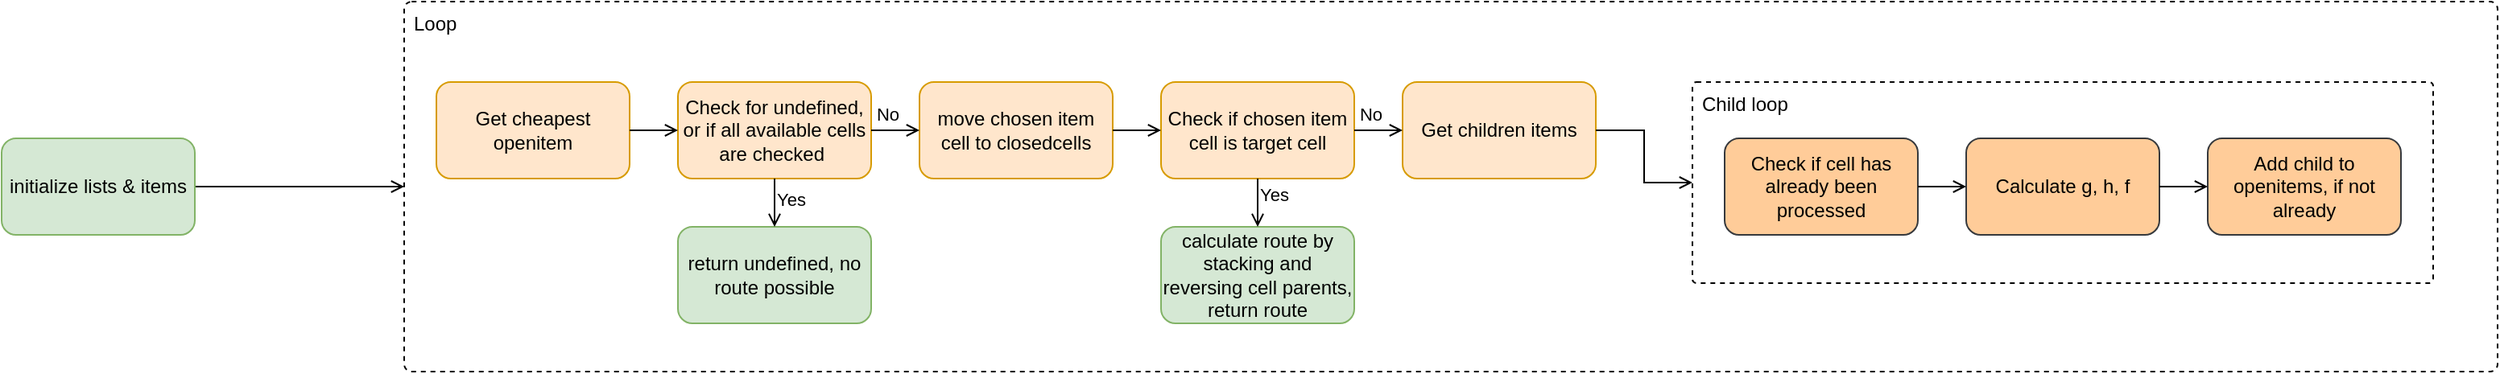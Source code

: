 <mxfile version="14.1.8" type="device"><diagram id="5jFIQgTAEa-CyVOwQkbz" name="Pagina-1"><mxGraphModel dx="2048" dy="1186" grid="1" gridSize="10" guides="1" tooltips="1" connect="1" arrows="1" fold="1" page="1" pageScale="1" pageWidth="1600" pageHeight="900" math="0" shadow="0"><root><mxCell id="0"/><mxCell id="1" parent="0"/><mxCell id="VyCPtxAeooENgOaBUg_r-7" style="edgeStyle=orthogonalEdgeStyle;rounded=0;orthogonalLoop=1;jettySize=auto;html=1;endArrow=open;endFill=0;" edge="1" parent="1" source="VyCPtxAeooENgOaBUg_r-6" target="VyCPtxAeooENgOaBUg_r-4"><mxGeometry relative="1" as="geometry"/></mxCell><mxCell id="VyCPtxAeooENgOaBUg_r-6" value="initialize lists &amp;amp; items" style="rounded=1;whiteSpace=wrap;html=1;fillColor=#d5e8d4;align=center;strokeColor=#82b366;" vertex="1" parent="1"><mxGeometry x="20" y="215" width="120" height="60" as="geometry"/></mxCell><mxCell id="VyCPtxAeooENgOaBUg_r-34" value="" style="group" vertex="1" connectable="0" parent="1"><mxGeometry x="270" y="130" width="1300" height="230" as="geometry"/></mxCell><mxCell id="VyCPtxAeooENgOaBUg_r-4" value="Loop" style="rounded=1;whiteSpace=wrap;html=1;arcSize=2;dashed=1;fillColor=none;align=left;verticalAlign=top;spacingLeft=4;" vertex="1" parent="VyCPtxAeooENgOaBUg_r-34"><mxGeometry width="1300" height="230" as="geometry"/></mxCell><mxCell id="VyCPtxAeooENgOaBUg_r-2" value="Get cheapest openitem" style="rounded=1;whiteSpace=wrap;html=1;fillColor=#ffe6cc;align=center;strokeColor=#d79b00;" vertex="1" parent="VyCPtxAeooENgOaBUg_r-34"><mxGeometry x="20" y="50" width="120" height="60" as="geometry"/></mxCell><mxCell id="VyCPtxAeooENgOaBUg_r-8" value="Check for undefined, or if all available cells are checked&amp;nbsp;" style="rounded=1;whiteSpace=wrap;html=1;fillColor=#ffe6cc;align=center;strokeColor=#d79b00;" vertex="1" parent="VyCPtxAeooENgOaBUg_r-34"><mxGeometry x="170" y="50" width="120" height="60" as="geometry"/></mxCell><mxCell id="VyCPtxAeooENgOaBUg_r-9" style="edgeStyle=orthogonalEdgeStyle;rounded=0;orthogonalLoop=1;jettySize=auto;html=1;endArrow=open;endFill=0;" edge="1" parent="VyCPtxAeooENgOaBUg_r-34" source="VyCPtxAeooENgOaBUg_r-2" target="VyCPtxAeooENgOaBUg_r-8"><mxGeometry relative="1" as="geometry"/></mxCell><mxCell id="VyCPtxAeooENgOaBUg_r-10" value="move chosen item cell to closedcells" style="rounded=1;whiteSpace=wrap;html=1;fillColor=#ffe6cc;align=center;strokeColor=#d79b00;" vertex="1" parent="VyCPtxAeooENgOaBUg_r-34"><mxGeometry x="320" y="50" width="120" height="60" as="geometry"/></mxCell><mxCell id="VyCPtxAeooENgOaBUg_r-13" style="edgeStyle=orthogonalEdgeStyle;rounded=0;orthogonalLoop=1;jettySize=auto;html=1;endArrow=open;endFill=0;" edge="1" parent="VyCPtxAeooENgOaBUg_r-34" source="VyCPtxAeooENgOaBUg_r-8" target="VyCPtxAeooENgOaBUg_r-10"><mxGeometry relative="1" as="geometry"/></mxCell><mxCell id="VyCPtxAeooENgOaBUg_r-15" value="No" style="edgeLabel;html=1;align=center;verticalAlign=middle;resizable=0;points=[];" vertex="1" connectable="0" parent="VyCPtxAeooENgOaBUg_r-13"><mxGeometry x="-0.733" relative="1" as="geometry"><mxPoint x="3.3" y="-10" as="offset"/></mxGeometry></mxCell><mxCell id="VyCPtxAeooENgOaBUg_r-11" value="return undefined, no route possible" style="rounded=1;whiteSpace=wrap;html=1;fillColor=#d5e8d4;align=center;strokeColor=#82b366;" vertex="1" parent="VyCPtxAeooENgOaBUg_r-34"><mxGeometry x="170" y="140" width="120" height="60" as="geometry"/></mxCell><mxCell id="VyCPtxAeooENgOaBUg_r-12" style="edgeStyle=orthogonalEdgeStyle;rounded=0;orthogonalLoop=1;jettySize=auto;html=1;endArrow=open;endFill=0;" edge="1" parent="VyCPtxAeooENgOaBUg_r-34" source="VyCPtxAeooENgOaBUg_r-8" target="VyCPtxAeooENgOaBUg_r-11"><mxGeometry relative="1" as="geometry"/></mxCell><mxCell id="VyCPtxAeooENgOaBUg_r-14" value="Yes" style="edgeLabel;html=1;align=center;verticalAlign=middle;resizable=0;points=[];" vertex="1" connectable="0" parent="VyCPtxAeooENgOaBUg_r-12"><mxGeometry x="0.103" y="-1" relative="1" as="geometry"><mxPoint x="9" as="offset"/></mxGeometry></mxCell><mxCell id="VyCPtxAeooENgOaBUg_r-16" value="Check if chosen item cell is target cell" style="rounded=1;whiteSpace=wrap;html=1;fillColor=#ffe6cc;align=center;strokeColor=#d79b00;" vertex="1" parent="VyCPtxAeooENgOaBUg_r-34"><mxGeometry x="470" y="50" width="120" height="60" as="geometry"/></mxCell><mxCell id="VyCPtxAeooENgOaBUg_r-17" style="edgeStyle=orthogonalEdgeStyle;rounded=0;orthogonalLoop=1;jettySize=auto;html=1;endArrow=open;endFill=0;" edge="1" parent="VyCPtxAeooENgOaBUg_r-34" source="VyCPtxAeooENgOaBUg_r-10" target="VyCPtxAeooENgOaBUg_r-16"><mxGeometry relative="1" as="geometry"/></mxCell><mxCell id="VyCPtxAeooENgOaBUg_r-18" value="calculate route by stacking and reversing cell parents, return route" style="rounded=1;whiteSpace=wrap;html=1;fillColor=#d5e8d4;align=center;strokeColor=#82b366;" vertex="1" parent="VyCPtxAeooENgOaBUg_r-34"><mxGeometry x="470" y="140" width="120" height="60" as="geometry"/></mxCell><mxCell id="VyCPtxAeooENgOaBUg_r-19" style="edgeStyle=orthogonalEdgeStyle;rounded=0;orthogonalLoop=1;jettySize=auto;html=1;entryX=0.5;entryY=0;entryDx=0;entryDy=0;endArrow=open;endFill=0;" edge="1" parent="VyCPtxAeooENgOaBUg_r-34" source="VyCPtxAeooENgOaBUg_r-16" target="VyCPtxAeooENgOaBUg_r-18"><mxGeometry relative="1" as="geometry"><Array as="points"><mxPoint x="530" y="120"/><mxPoint x="530" y="120"/></Array></mxGeometry></mxCell><mxCell id="VyCPtxAeooENgOaBUg_r-22" value="Yes" style="edgeLabel;html=1;align=center;verticalAlign=middle;resizable=0;points=[];" vertex="1" connectable="0" parent="VyCPtxAeooENgOaBUg_r-19"><mxGeometry x="-0.619" y="1" relative="1" as="geometry"><mxPoint x="9" y="4.35" as="offset"/></mxGeometry></mxCell><mxCell id="VyCPtxAeooENgOaBUg_r-20" value="Get children items" style="rounded=1;whiteSpace=wrap;html=1;fillColor=#ffe6cc;align=center;strokeColor=#d79b00;" vertex="1" parent="VyCPtxAeooENgOaBUg_r-34"><mxGeometry x="620" y="50" width="120" height="60" as="geometry"/></mxCell><mxCell id="VyCPtxAeooENgOaBUg_r-21" style="edgeStyle=orthogonalEdgeStyle;rounded=0;orthogonalLoop=1;jettySize=auto;html=1;endArrow=open;endFill=0;" edge="1" parent="VyCPtxAeooENgOaBUg_r-34" source="VyCPtxAeooENgOaBUg_r-16" target="VyCPtxAeooENgOaBUg_r-20"><mxGeometry relative="1" as="geometry"/></mxCell><mxCell id="VyCPtxAeooENgOaBUg_r-23" value="No" style="edgeLabel;html=1;align=center;verticalAlign=middle;resizable=0;points=[];" vertex="1" connectable="0" parent="VyCPtxAeooENgOaBUg_r-21"><mxGeometry x="-0.8" y="1" relative="1" as="geometry"><mxPoint x="5" y="-9" as="offset"/></mxGeometry></mxCell><mxCell id="VyCPtxAeooENgOaBUg_r-33" value="" style="group" vertex="1" connectable="0" parent="VyCPtxAeooENgOaBUg_r-34"><mxGeometry x="800" y="50" width="460" height="125" as="geometry"/></mxCell><mxCell id="VyCPtxAeooENgOaBUg_r-25" value="Child loop" style="rounded=1;whiteSpace=wrap;html=1;arcSize=2;dashed=1;fillColor=none;align=left;verticalAlign=top;spacingLeft=4;" vertex="1" parent="VyCPtxAeooENgOaBUg_r-33"><mxGeometry width="460" height="125" as="geometry"/></mxCell><mxCell id="VyCPtxAeooENgOaBUg_r-27" value="Check if cell has already been processed" style="rounded=1;whiteSpace=wrap;html=1;fillColor=#ffcc99;align=center;strokeColor=#36393d;" vertex="1" parent="VyCPtxAeooENgOaBUg_r-33"><mxGeometry x="20" y="35" width="120" height="60" as="geometry"/></mxCell><mxCell id="VyCPtxAeooENgOaBUg_r-28" value="Calculate g, h, f" style="rounded=1;whiteSpace=wrap;html=1;fillColor=#ffcc99;align=center;strokeColor=#36393d;" vertex="1" parent="VyCPtxAeooENgOaBUg_r-33"><mxGeometry x="170" y="35" width="120" height="60" as="geometry"/></mxCell><mxCell id="VyCPtxAeooENgOaBUg_r-29" style="edgeStyle=orthogonalEdgeStyle;rounded=0;orthogonalLoop=1;jettySize=auto;html=1;endArrow=open;endFill=0;" edge="1" parent="VyCPtxAeooENgOaBUg_r-33" source="VyCPtxAeooENgOaBUg_r-27" target="VyCPtxAeooENgOaBUg_r-28"><mxGeometry relative="1" as="geometry"/></mxCell><mxCell id="VyCPtxAeooENgOaBUg_r-30" value="Add child to openitems, if not already" style="rounded=1;whiteSpace=wrap;html=1;fillColor=#ffcc99;align=center;strokeColor=#36393d;" vertex="1" parent="VyCPtxAeooENgOaBUg_r-33"><mxGeometry x="320" y="35" width="120" height="60" as="geometry"/></mxCell><mxCell id="VyCPtxAeooENgOaBUg_r-31" style="edgeStyle=orthogonalEdgeStyle;rounded=0;orthogonalLoop=1;jettySize=auto;html=1;endArrow=open;endFill=0;" edge="1" parent="VyCPtxAeooENgOaBUg_r-33" source="VyCPtxAeooENgOaBUg_r-28" target="VyCPtxAeooENgOaBUg_r-30"><mxGeometry relative="1" as="geometry"/></mxCell><mxCell id="VyCPtxAeooENgOaBUg_r-32" style="edgeStyle=orthogonalEdgeStyle;rounded=0;orthogonalLoop=1;jettySize=auto;html=1;endArrow=open;endFill=0;" edge="1" parent="VyCPtxAeooENgOaBUg_r-34" source="VyCPtxAeooENgOaBUg_r-20" target="VyCPtxAeooENgOaBUg_r-25"><mxGeometry relative="1" as="geometry"/></mxCell></root></mxGraphModel></diagram></mxfile>